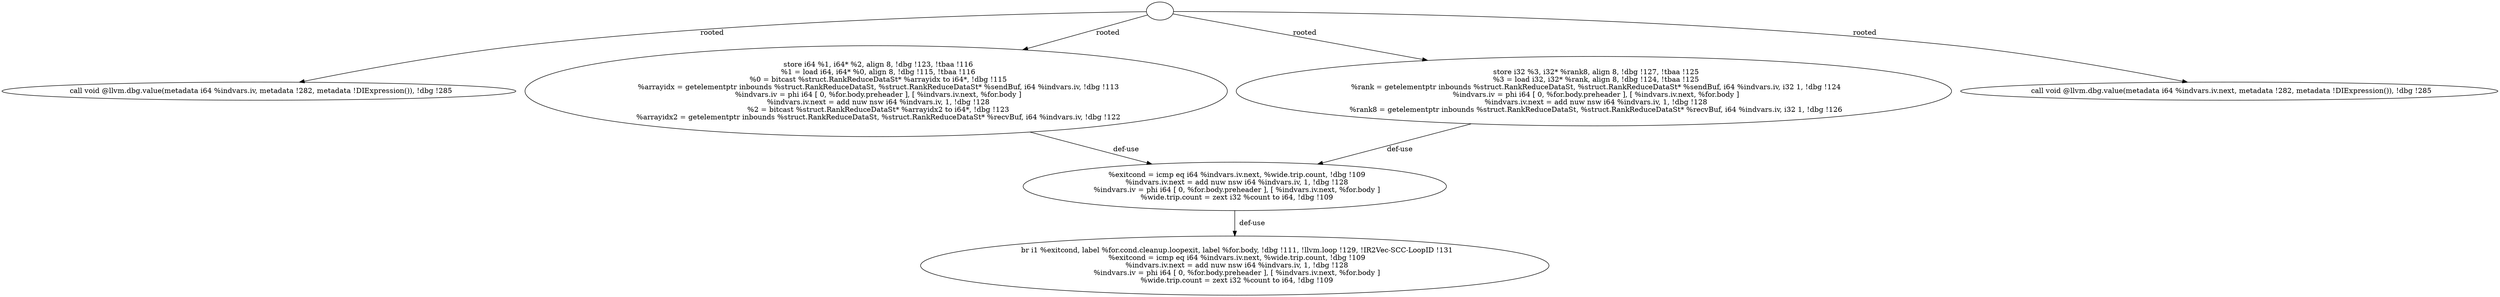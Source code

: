 digraph G {
1 [label="  call void @llvm.dbg.value(metadata i64 %indvars.iv, metadata !282, metadata !DIExpression()), !dbg !285"];
2 [label="  store i64 %1, i64* %2, align 8, !dbg !123, !tbaa !116
  %1 = load i64, i64* %0, align 8, !dbg !115, !tbaa !116
  %0 = bitcast %struct.RankReduceDataSt* %arrayidx to i64*, !dbg !115
  %arrayidx = getelementptr inbounds %struct.RankReduceDataSt, %struct.RankReduceDataSt* %sendBuf, i64 %indvars.iv, !dbg !113
  %indvars.iv = phi i64 [ 0, %for.body.preheader ], [ %indvars.iv.next, %for.body ]
  %indvars.iv.next = add nuw nsw i64 %indvars.iv, 1, !dbg !128
  %2 = bitcast %struct.RankReduceDataSt* %arrayidx2 to i64*, !dbg !123
  %arrayidx2 = getelementptr inbounds %struct.RankReduceDataSt, %struct.RankReduceDataSt* %recvBuf, i64 %indvars.iv, !dbg !122"];
3 [label="  store i32 %3, i32* %rank8, align 8, !dbg !127, !tbaa !125
  %3 = load i32, i32* %rank, align 8, !dbg !124, !tbaa !125
  %rank = getelementptr inbounds %struct.RankReduceDataSt, %struct.RankReduceDataSt* %sendBuf, i64 %indvars.iv, i32 1, !dbg !124
  %indvars.iv = phi i64 [ 0, %for.body.preheader ], [ %indvars.iv.next, %for.body ]
  %indvars.iv.next = add nuw nsw i64 %indvars.iv, 1, !dbg !128
  %rank8 = getelementptr inbounds %struct.RankReduceDataSt, %struct.RankReduceDataSt* %recvBuf, i64 %indvars.iv, i32 1, !dbg !126"];
4 [label="  call void @llvm.dbg.value(metadata i64 %indvars.iv.next, metadata !282, metadata !DIExpression()), !dbg !285"];
5 [label="  %exitcond = icmp eq i64 %indvars.iv.next, %wide.trip.count, !dbg !109
  %indvars.iv.next = add nuw nsw i64 %indvars.iv, 1, !dbg !128
  %indvars.iv = phi i64 [ 0, %for.body.preheader ], [ %indvars.iv.next, %for.body ]
  %wide.trip.count = zext i32 %count to i64, !dbg !109"];
6 [label="  br i1 %exitcond, label %for.cond.cleanup.loopexit, label %for.body, !dbg !111, !llvm.loop !129, !IR2Vec-SCC-LoopID !131
  %exitcond = icmp eq i64 %indvars.iv.next, %wide.trip.count, !dbg !109
  %indvars.iv.next = add nuw nsw i64 %indvars.iv, 1, !dbg !128
  %indvars.iv = phi i64 [ 0, %for.body.preheader ], [ %indvars.iv.next, %for.body ]
  %wide.trip.count = zext i32 %count to i64, !dbg !109"];
7 [label=""];
2 -> 5[label="  def-use"];
3 -> 5[label="  def-use"];
5 -> 6[label="  def-use"];
7 -> 1[label="  rooted"];
7 -> 2[label="  rooted"];
7 -> 3[label="  rooted"];
7 -> 4[label="  rooted"];
}